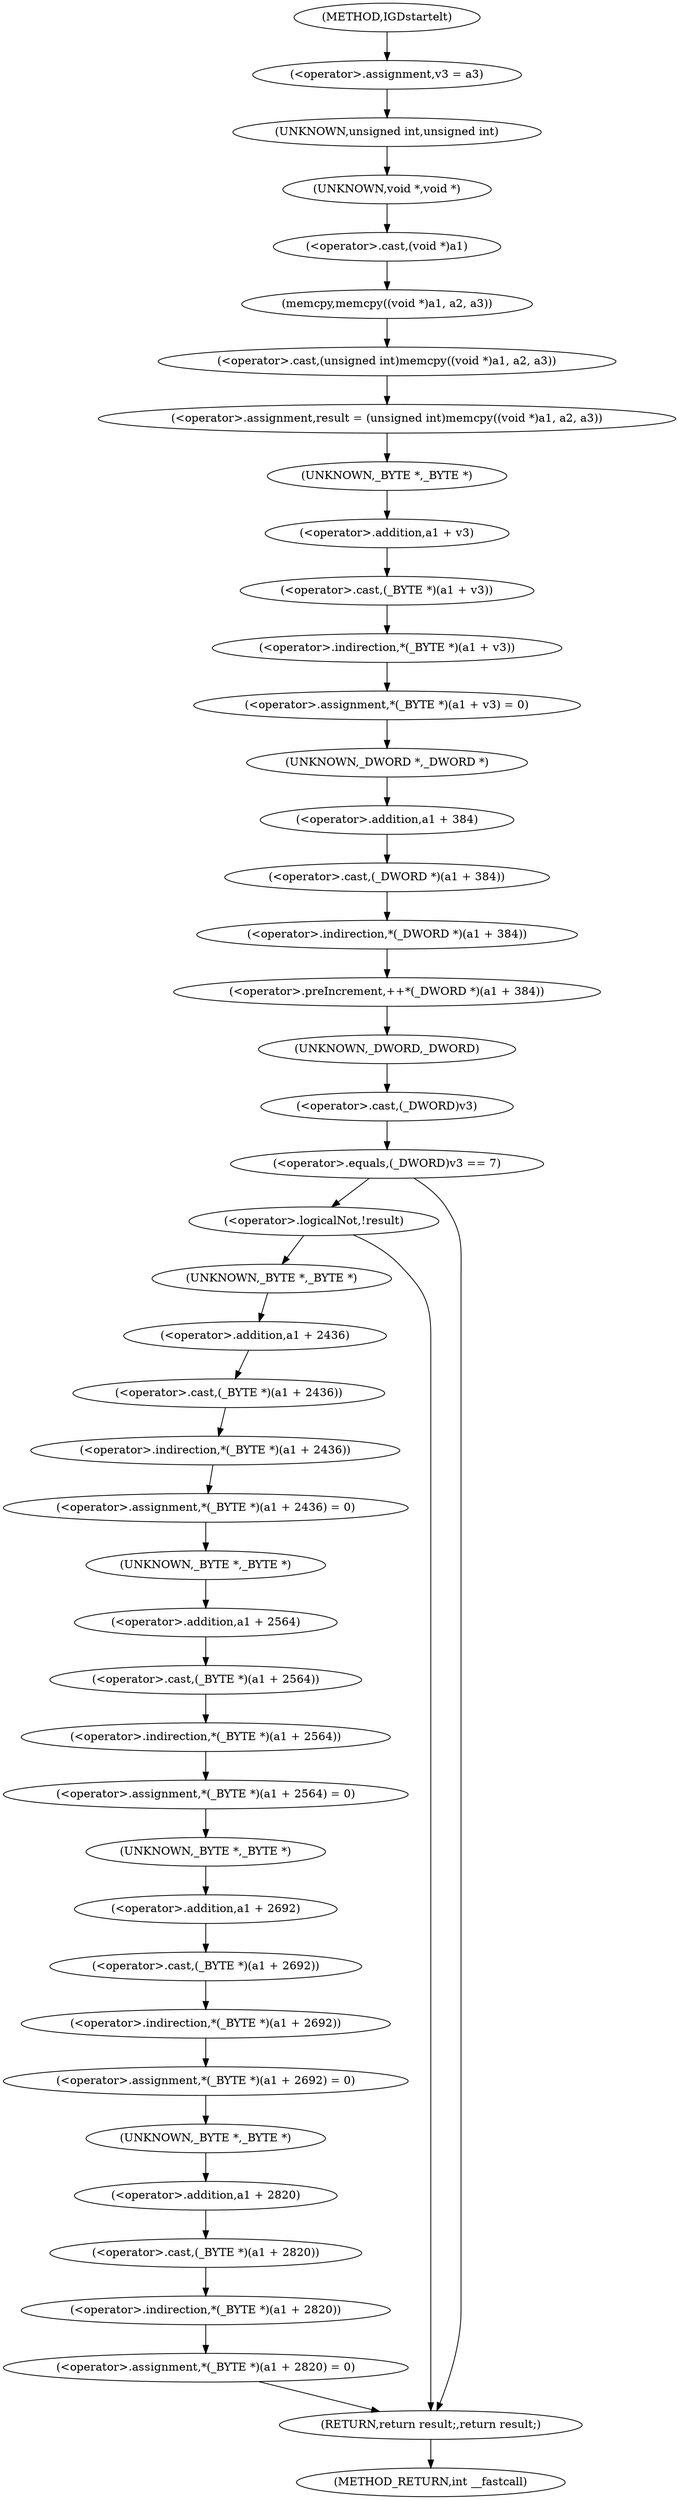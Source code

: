 digraph IGDstartelt {  
"1000110" [label = "(<operator>.assignment,v3 = a3)" ]
"1000113" [label = "(<operator>.assignment,result = (unsigned int)memcpy((void *)a1, a2, a3))" ]
"1000115" [label = "(<operator>.cast,(unsigned int)memcpy((void *)a1, a2, a3))" ]
"1000116" [label = "(UNKNOWN,unsigned int,unsigned int)" ]
"1000117" [label = "(memcpy,memcpy((void *)a1, a2, a3))" ]
"1000118" [label = "(<operator>.cast,(void *)a1)" ]
"1000119" [label = "(UNKNOWN,void *,void *)" ]
"1000123" [label = "(<operator>.assignment,*(_BYTE *)(a1 + v3) = 0)" ]
"1000124" [label = "(<operator>.indirection,*(_BYTE *)(a1 + v3))" ]
"1000125" [label = "(<operator>.cast,(_BYTE *)(a1 + v3))" ]
"1000126" [label = "(UNKNOWN,_BYTE *,_BYTE *)" ]
"1000127" [label = "(<operator>.addition,a1 + v3)" ]
"1000131" [label = "(<operator>.preIncrement,++*(_DWORD *)(a1 + 384))" ]
"1000132" [label = "(<operator>.indirection,*(_DWORD *)(a1 + 384))" ]
"1000133" [label = "(<operator>.cast,(_DWORD *)(a1 + 384))" ]
"1000134" [label = "(UNKNOWN,_DWORD *,_DWORD *)" ]
"1000135" [label = "(<operator>.addition,a1 + 384)" ]
"1000139" [label = "(<operator>.equals,(_DWORD)v3 == 7)" ]
"1000140" [label = "(<operator>.cast,(_DWORD)v3)" ]
"1000141" [label = "(UNKNOWN,_DWORD,_DWORD)" ]
"1000146" [label = "(<operator>.logicalNot,!result)" ]
"1000149" [label = "(<operator>.assignment,*(_BYTE *)(a1 + 2436) = 0)" ]
"1000150" [label = "(<operator>.indirection,*(_BYTE *)(a1 + 2436))" ]
"1000151" [label = "(<operator>.cast,(_BYTE *)(a1 + 2436))" ]
"1000152" [label = "(UNKNOWN,_BYTE *,_BYTE *)" ]
"1000153" [label = "(<operator>.addition,a1 + 2436)" ]
"1000157" [label = "(<operator>.assignment,*(_BYTE *)(a1 + 2564) = 0)" ]
"1000158" [label = "(<operator>.indirection,*(_BYTE *)(a1 + 2564))" ]
"1000159" [label = "(<operator>.cast,(_BYTE *)(a1 + 2564))" ]
"1000160" [label = "(UNKNOWN,_BYTE *,_BYTE *)" ]
"1000161" [label = "(<operator>.addition,a1 + 2564)" ]
"1000165" [label = "(<operator>.assignment,*(_BYTE *)(a1 + 2692) = 0)" ]
"1000166" [label = "(<operator>.indirection,*(_BYTE *)(a1 + 2692))" ]
"1000167" [label = "(<operator>.cast,(_BYTE *)(a1 + 2692))" ]
"1000168" [label = "(UNKNOWN,_BYTE *,_BYTE *)" ]
"1000169" [label = "(<operator>.addition,a1 + 2692)" ]
"1000173" [label = "(<operator>.assignment,*(_BYTE *)(a1 + 2820) = 0)" ]
"1000174" [label = "(<operator>.indirection,*(_BYTE *)(a1 + 2820))" ]
"1000175" [label = "(<operator>.cast,(_BYTE *)(a1 + 2820))" ]
"1000176" [label = "(UNKNOWN,_BYTE *,_BYTE *)" ]
"1000177" [label = "(<operator>.addition,a1 + 2820)" ]
"1000181" [label = "(RETURN,return result;,return result;)" ]
"1000103" [label = "(METHOD,IGDstartelt)" ]
"1000183" [label = "(METHOD_RETURN,int __fastcall)" ]
  "1000110" -> "1000116" 
  "1000113" -> "1000126" 
  "1000115" -> "1000113" 
  "1000116" -> "1000119" 
  "1000117" -> "1000115" 
  "1000118" -> "1000117" 
  "1000119" -> "1000118" 
  "1000123" -> "1000134" 
  "1000124" -> "1000123" 
  "1000125" -> "1000124" 
  "1000126" -> "1000127" 
  "1000127" -> "1000125" 
  "1000131" -> "1000141" 
  "1000132" -> "1000131" 
  "1000133" -> "1000132" 
  "1000134" -> "1000135" 
  "1000135" -> "1000133" 
  "1000139" -> "1000146" 
  "1000139" -> "1000181" 
  "1000140" -> "1000139" 
  "1000141" -> "1000140" 
  "1000146" -> "1000152" 
  "1000146" -> "1000181" 
  "1000149" -> "1000160" 
  "1000150" -> "1000149" 
  "1000151" -> "1000150" 
  "1000152" -> "1000153" 
  "1000153" -> "1000151" 
  "1000157" -> "1000168" 
  "1000158" -> "1000157" 
  "1000159" -> "1000158" 
  "1000160" -> "1000161" 
  "1000161" -> "1000159" 
  "1000165" -> "1000176" 
  "1000166" -> "1000165" 
  "1000167" -> "1000166" 
  "1000168" -> "1000169" 
  "1000169" -> "1000167" 
  "1000173" -> "1000181" 
  "1000174" -> "1000173" 
  "1000175" -> "1000174" 
  "1000176" -> "1000177" 
  "1000177" -> "1000175" 
  "1000181" -> "1000183" 
  "1000103" -> "1000110" 
}
